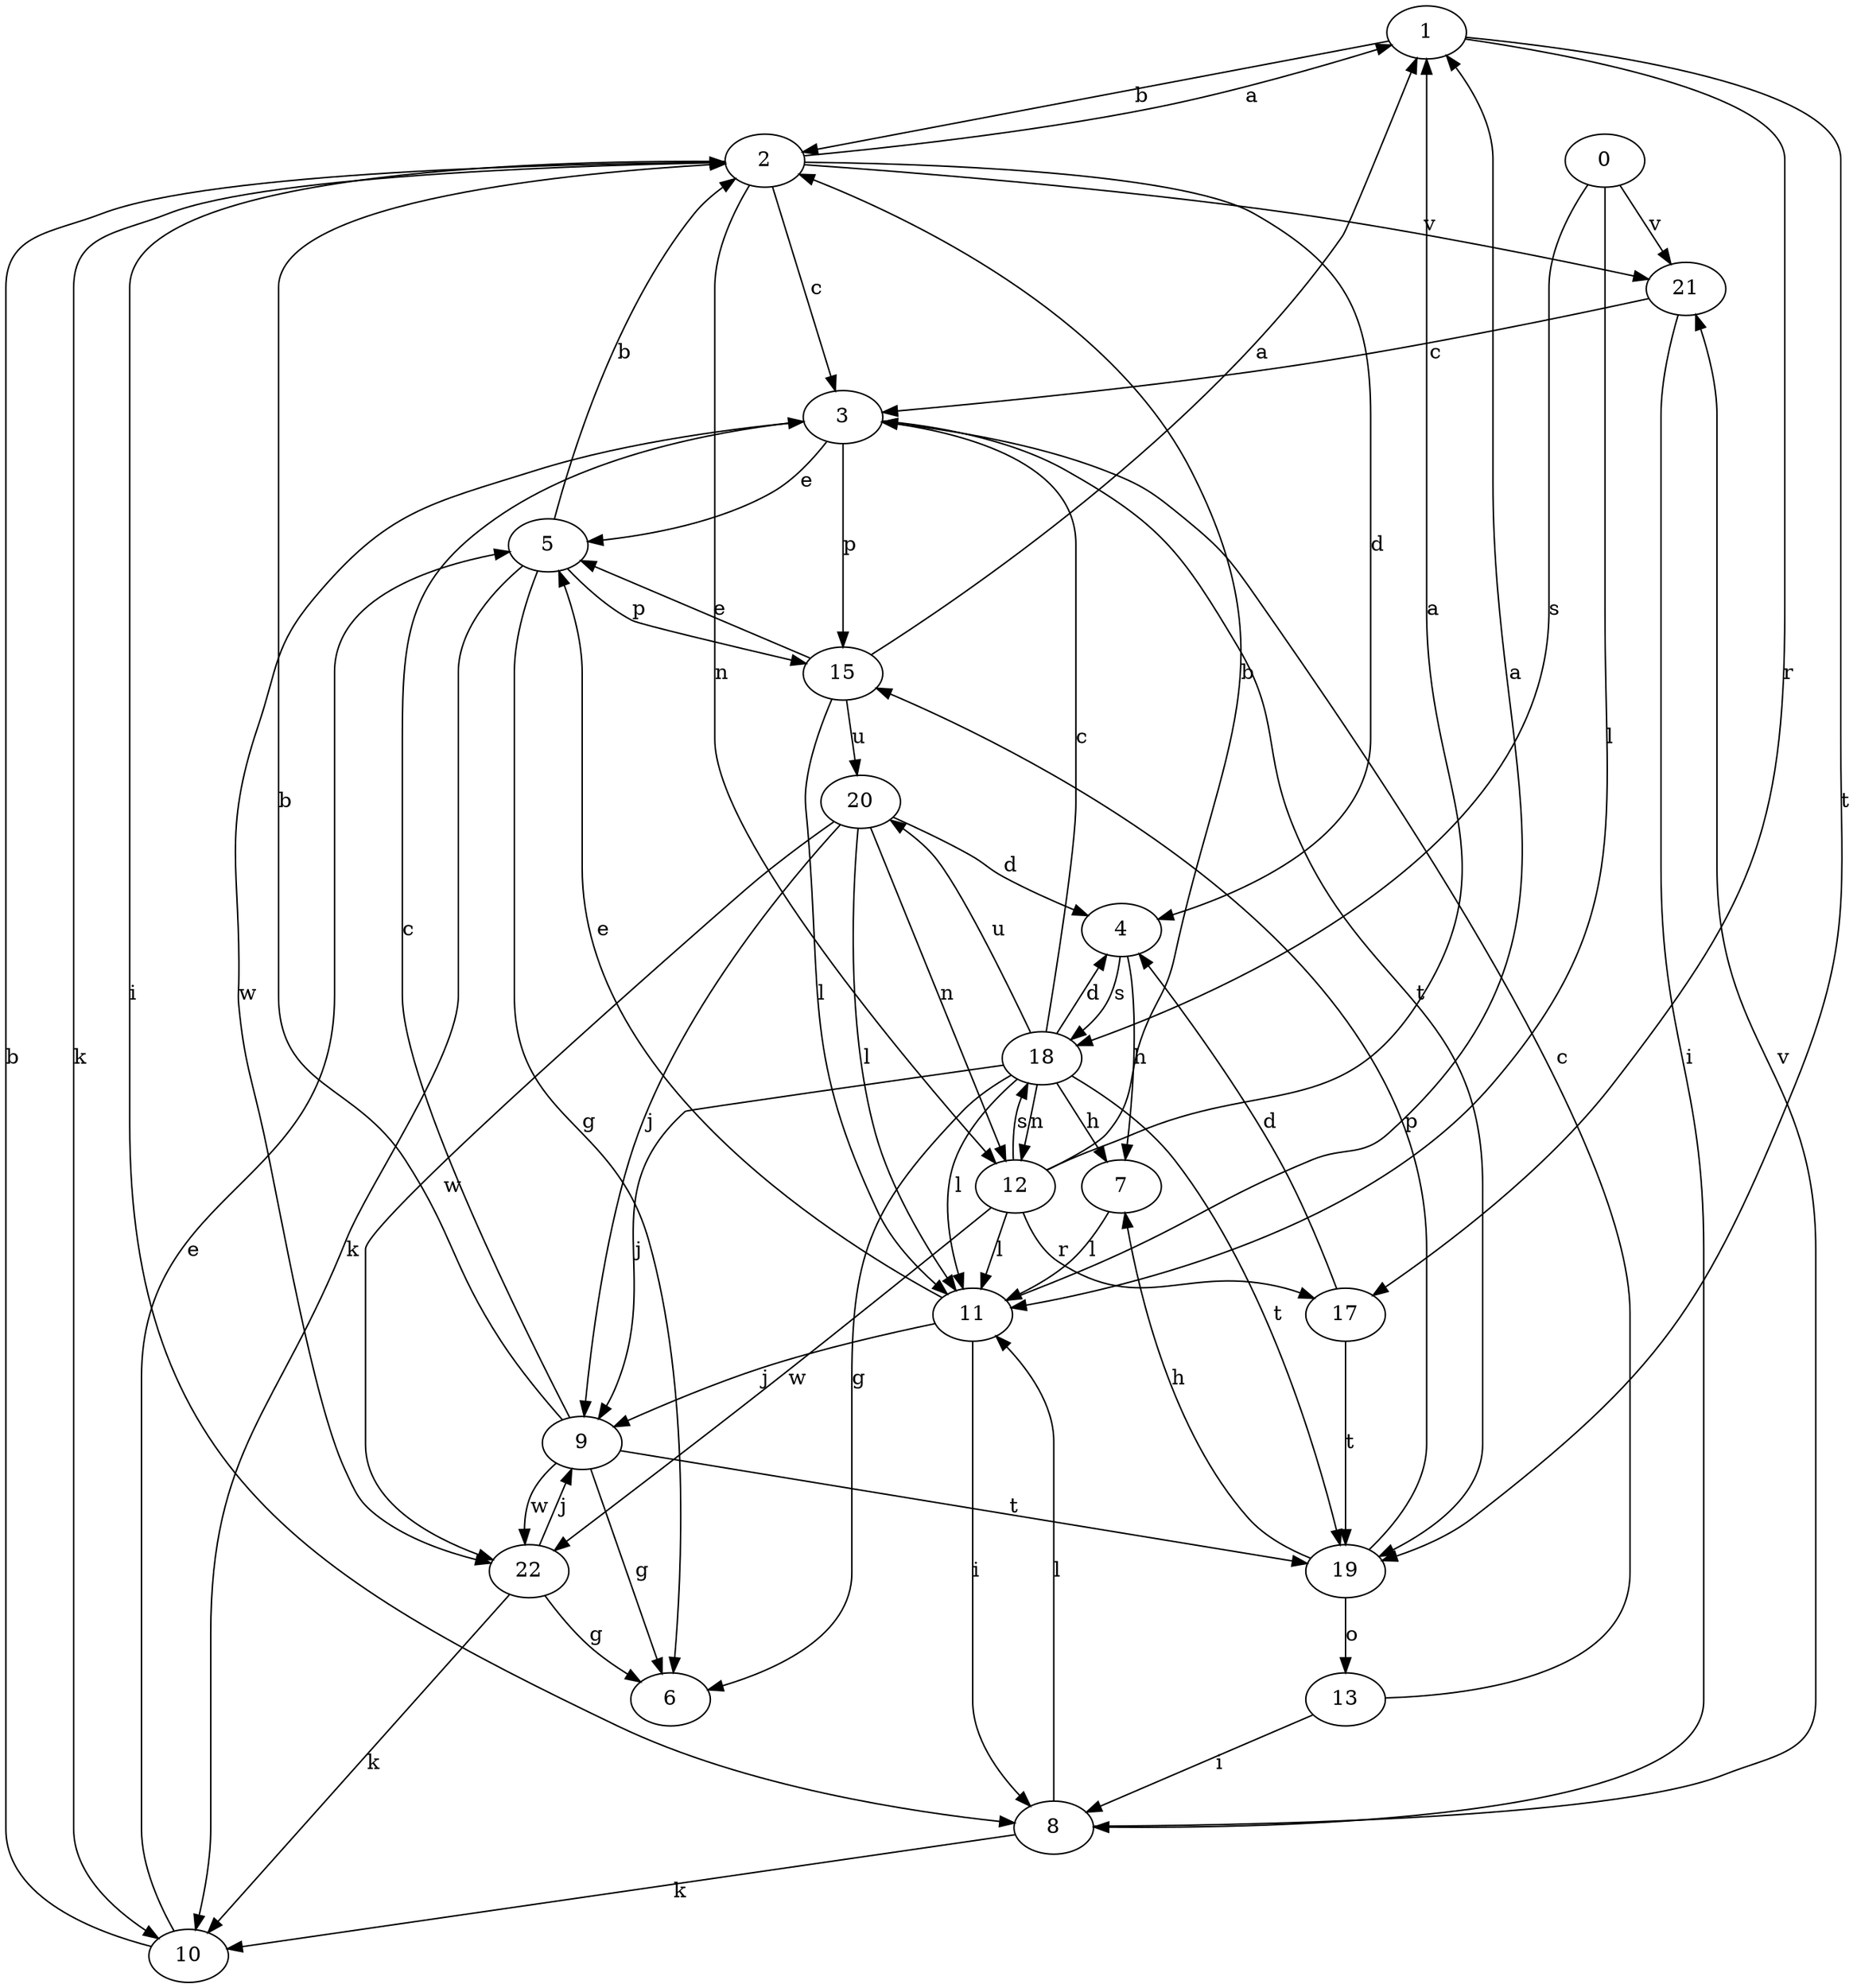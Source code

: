 strict digraph  {
1;
2;
3;
4;
5;
6;
7;
8;
9;
10;
11;
0;
12;
13;
15;
17;
18;
19;
20;
21;
22;
1 -> 2  [label=b];
1 -> 17  [label=r];
1 -> 19  [label=t];
2 -> 1  [label=a];
2 -> 3  [label=c];
2 -> 4  [label=d];
2 -> 8  [label=i];
2 -> 10  [label=k];
2 -> 12  [label=n];
2 -> 21  [label=v];
3 -> 5  [label=e];
3 -> 15  [label=p];
3 -> 19  [label=t];
3 -> 22  [label=w];
4 -> 7  [label=h];
4 -> 18  [label=s];
5 -> 2  [label=b];
5 -> 6  [label=g];
5 -> 10  [label=k];
5 -> 15  [label=p];
7 -> 11  [label=l];
8 -> 10  [label=k];
8 -> 11  [label=l];
8 -> 21  [label=v];
9 -> 2  [label=b];
9 -> 3  [label=c];
9 -> 6  [label=g];
9 -> 19  [label=t];
9 -> 22  [label=w];
10 -> 2  [label=b];
10 -> 5  [label=e];
11 -> 1  [label=a];
11 -> 5  [label=e];
11 -> 8  [label=i];
11 -> 9  [label=j];
0 -> 11  [label=l];
0 -> 18  [label=s];
0 -> 21  [label=v];
12 -> 1  [label=a];
12 -> 2  [label=b];
12 -> 11  [label=l];
12 -> 17  [label=r];
12 -> 18  [label=s];
12 -> 22  [label=w];
13 -> 3  [label=c];
13 -> 8  [label=i];
15 -> 1  [label=a];
15 -> 5  [label=e];
15 -> 11  [label=l];
15 -> 20  [label=u];
17 -> 4  [label=d];
17 -> 19  [label=t];
18 -> 3  [label=c];
18 -> 4  [label=d];
18 -> 6  [label=g];
18 -> 7  [label=h];
18 -> 9  [label=j];
18 -> 11  [label=l];
18 -> 12  [label=n];
18 -> 19  [label=t];
18 -> 20  [label=u];
19 -> 7  [label=h];
19 -> 13  [label=o];
19 -> 15  [label=p];
20 -> 4  [label=d];
20 -> 9  [label=j];
20 -> 11  [label=l];
20 -> 12  [label=n];
20 -> 22  [label=w];
21 -> 3  [label=c];
21 -> 8  [label=i];
22 -> 6  [label=g];
22 -> 9  [label=j];
22 -> 10  [label=k];
}
